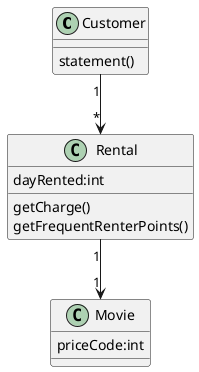 @startuml
class Customer {
statement()
}

class Rental {
dayRented:int
getCharge()
getFrequentRenterPoints()
}

class Movie {
priceCode:int
}

Customer "1" --> "*" Rental
Rental "1" --> "1" Movie
@enduml